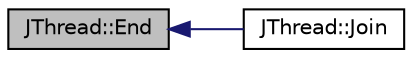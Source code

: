digraph "JThread::End"
{
  edge [fontname="Helvetica",fontsize="10",labelfontname="Helvetica",labelfontsize="10"];
  node [fontname="Helvetica",fontsize="10",shape=record];
  rankdir="LR";
  Node1 [label="JThread::End",height=0.2,width=0.4,color="black", fillcolor="grey75", style="filled" fontcolor="black"];
  Node1 -> Node2 [dir="back",color="midnightblue",fontsize="10",style="solid",fontname="Helvetica"];
  Node2 [label="JThread::Join",height=0.2,width=0.4,color="black", fillcolor="white", style="filled",URL="$class_j_thread.html#ae3879666d3beb31df586336abb106940"];
}
